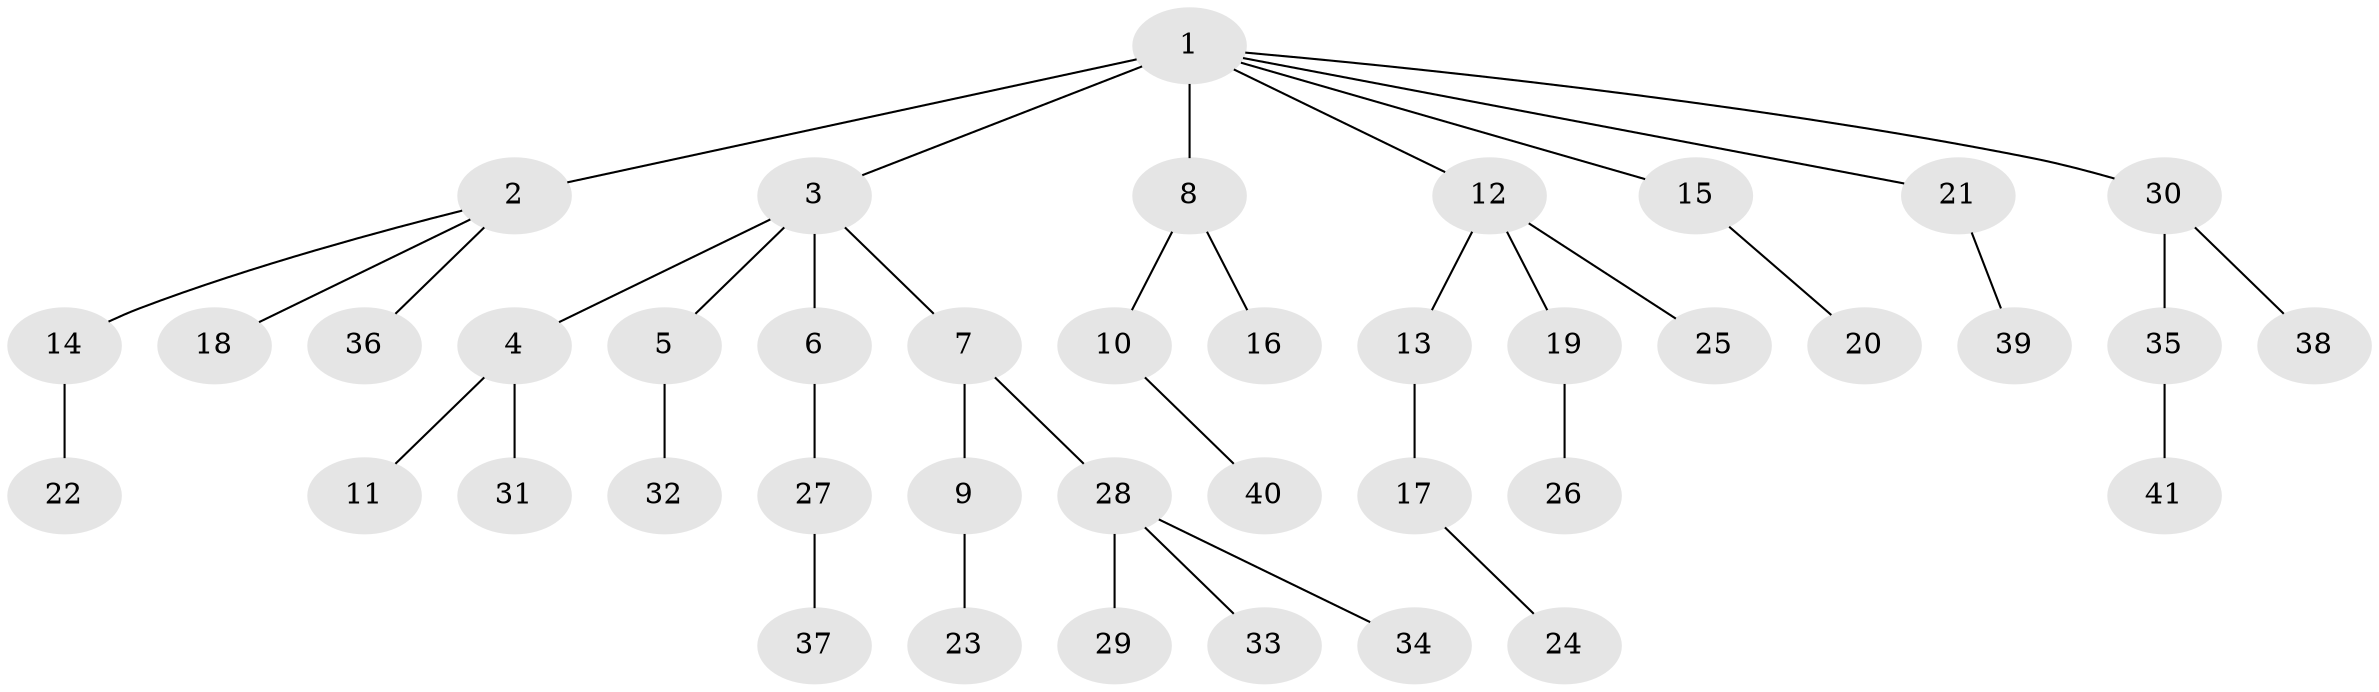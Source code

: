 // original degree distribution, {10: 0.0125, 2: 0.2375, 6: 0.025, 3: 0.125, 4: 0.05, 5: 0.025, 1: 0.525}
// Generated by graph-tools (version 1.1) at 2025/37/03/09/25 02:37:01]
// undirected, 41 vertices, 40 edges
graph export_dot {
graph [start="1"]
  node [color=gray90,style=filled];
  1;
  2;
  3;
  4;
  5;
  6;
  7;
  8;
  9;
  10;
  11;
  12;
  13;
  14;
  15;
  16;
  17;
  18;
  19;
  20;
  21;
  22;
  23;
  24;
  25;
  26;
  27;
  28;
  29;
  30;
  31;
  32;
  33;
  34;
  35;
  36;
  37;
  38;
  39;
  40;
  41;
  1 -- 2 [weight=3.0];
  1 -- 3 [weight=1.0];
  1 -- 8 [weight=1.0];
  1 -- 12 [weight=1.0];
  1 -- 15 [weight=1.0];
  1 -- 21 [weight=1.0];
  1 -- 30 [weight=1.0];
  2 -- 14 [weight=1.0];
  2 -- 18 [weight=1.0];
  2 -- 36 [weight=1.0];
  3 -- 4 [weight=1.0];
  3 -- 5 [weight=1.0];
  3 -- 6 [weight=1.0];
  3 -- 7 [weight=1.0];
  4 -- 11 [weight=4.0];
  4 -- 31 [weight=1.0];
  5 -- 32 [weight=1.0];
  6 -- 27 [weight=1.0];
  7 -- 9 [weight=4.0];
  7 -- 28 [weight=1.0];
  8 -- 10 [weight=1.0];
  8 -- 16 [weight=1.0];
  9 -- 23 [weight=1.0];
  10 -- 40 [weight=1.0];
  12 -- 13 [weight=1.0];
  12 -- 19 [weight=1.0];
  12 -- 25 [weight=1.0];
  13 -- 17 [weight=1.0];
  14 -- 22 [weight=3.0];
  15 -- 20 [weight=1.0];
  17 -- 24 [weight=1.0];
  19 -- 26 [weight=1.0];
  21 -- 39 [weight=1.0];
  27 -- 37 [weight=2.0];
  28 -- 29 [weight=1.0];
  28 -- 33 [weight=1.0];
  28 -- 34 [weight=1.0];
  30 -- 35 [weight=1.0];
  30 -- 38 [weight=1.0];
  35 -- 41 [weight=1.0];
}

